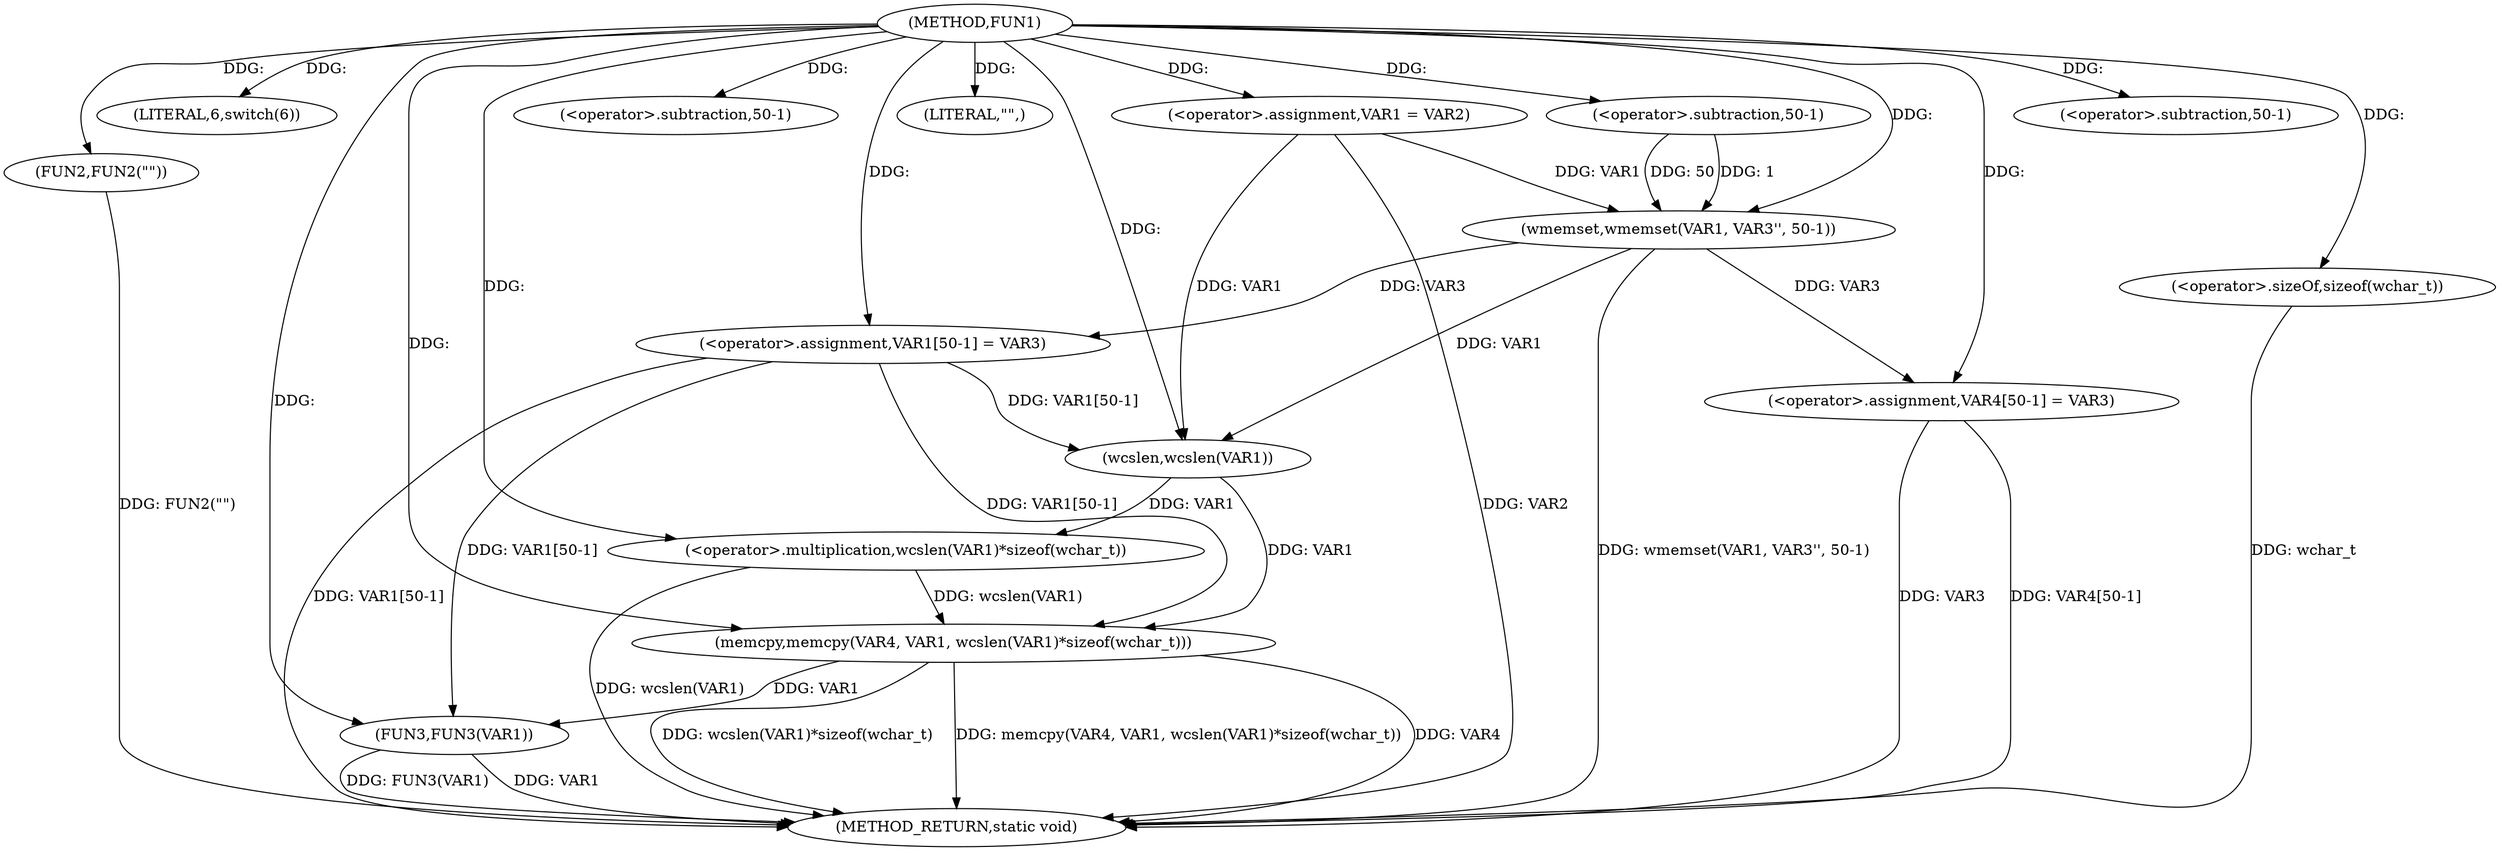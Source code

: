 digraph FUN1 {  
"1000100" [label = "(METHOD,FUN1)" ]
"1000148" [label = "(METHOD_RETURN,static void)" ]
"1000104" [label = "(<operator>.assignment,VAR1 = VAR2)" ]
"1000108" [label = "(LITERAL,6,switch(6))" ]
"1000111" [label = "(wmemset,wmemset(VAR1, VAR3'', 50-1))" ]
"1000114" [label = "(<operator>.subtraction,50-1)" ]
"1000117" [label = "(<operator>.assignment,VAR1[50-1] = VAR3)" ]
"1000120" [label = "(<operator>.subtraction,50-1)" ]
"1000126" [label = "(FUN2,FUN2(\"\"))" ]
"1000130" [label = "(LITERAL,\"\",)" ]
"1000131" [label = "(memcpy,memcpy(VAR4, VAR1, wcslen(VAR1)*sizeof(wchar_t)))" ]
"1000134" [label = "(<operator>.multiplication,wcslen(VAR1)*sizeof(wchar_t))" ]
"1000135" [label = "(wcslen,wcslen(VAR1))" ]
"1000137" [label = "(<operator>.sizeOf,sizeof(wchar_t))" ]
"1000139" [label = "(<operator>.assignment,VAR4[50-1] = VAR3)" ]
"1000142" [label = "(<operator>.subtraction,50-1)" ]
"1000146" [label = "(FUN3,FUN3(VAR1))" ]
  "1000126" -> "1000148"  [ label = "DDG: FUN2(\"\")"] 
  "1000139" -> "1000148"  [ label = "DDG: VAR4[50-1]"] 
  "1000131" -> "1000148"  [ label = "DDG: wcslen(VAR1)*sizeof(wchar_t)"] 
  "1000117" -> "1000148"  [ label = "DDG: VAR1[50-1]"] 
  "1000134" -> "1000148"  [ label = "DDG: wcslen(VAR1)"] 
  "1000139" -> "1000148"  [ label = "DDG: VAR3"] 
  "1000137" -> "1000148"  [ label = "DDG: wchar_t"] 
  "1000146" -> "1000148"  [ label = "DDG: FUN3(VAR1)"] 
  "1000131" -> "1000148"  [ label = "DDG: memcpy(VAR4, VAR1, wcslen(VAR1)*sizeof(wchar_t))"] 
  "1000131" -> "1000148"  [ label = "DDG: VAR4"] 
  "1000146" -> "1000148"  [ label = "DDG: VAR1"] 
  "1000111" -> "1000148"  [ label = "DDG: wmemset(VAR1, VAR3'', 50-1)"] 
  "1000104" -> "1000148"  [ label = "DDG: VAR2"] 
  "1000100" -> "1000104"  [ label = "DDG: "] 
  "1000100" -> "1000108"  [ label = "DDG: "] 
  "1000104" -> "1000111"  [ label = "DDG: VAR1"] 
  "1000100" -> "1000111"  [ label = "DDG: "] 
  "1000114" -> "1000111"  [ label = "DDG: 50"] 
  "1000114" -> "1000111"  [ label = "DDG: 1"] 
  "1000100" -> "1000114"  [ label = "DDG: "] 
  "1000111" -> "1000117"  [ label = "DDG: VAR3"] 
  "1000100" -> "1000117"  [ label = "DDG: "] 
  "1000100" -> "1000120"  [ label = "DDG: "] 
  "1000100" -> "1000126"  [ label = "DDG: "] 
  "1000100" -> "1000130"  [ label = "DDG: "] 
  "1000100" -> "1000131"  [ label = "DDG: "] 
  "1000117" -> "1000131"  [ label = "DDG: VAR1[50-1]"] 
  "1000135" -> "1000131"  [ label = "DDG: VAR1"] 
  "1000134" -> "1000131"  [ label = "DDG: wcslen(VAR1)"] 
  "1000135" -> "1000134"  [ label = "DDG: VAR1"] 
  "1000104" -> "1000135"  [ label = "DDG: VAR1"] 
  "1000117" -> "1000135"  [ label = "DDG: VAR1[50-1]"] 
  "1000111" -> "1000135"  [ label = "DDG: VAR1"] 
  "1000100" -> "1000135"  [ label = "DDG: "] 
  "1000100" -> "1000134"  [ label = "DDG: "] 
  "1000100" -> "1000137"  [ label = "DDG: "] 
  "1000100" -> "1000139"  [ label = "DDG: "] 
  "1000111" -> "1000139"  [ label = "DDG: VAR3"] 
  "1000100" -> "1000142"  [ label = "DDG: "] 
  "1000117" -> "1000146"  [ label = "DDG: VAR1[50-1]"] 
  "1000131" -> "1000146"  [ label = "DDG: VAR1"] 
  "1000100" -> "1000146"  [ label = "DDG: "] 
}
